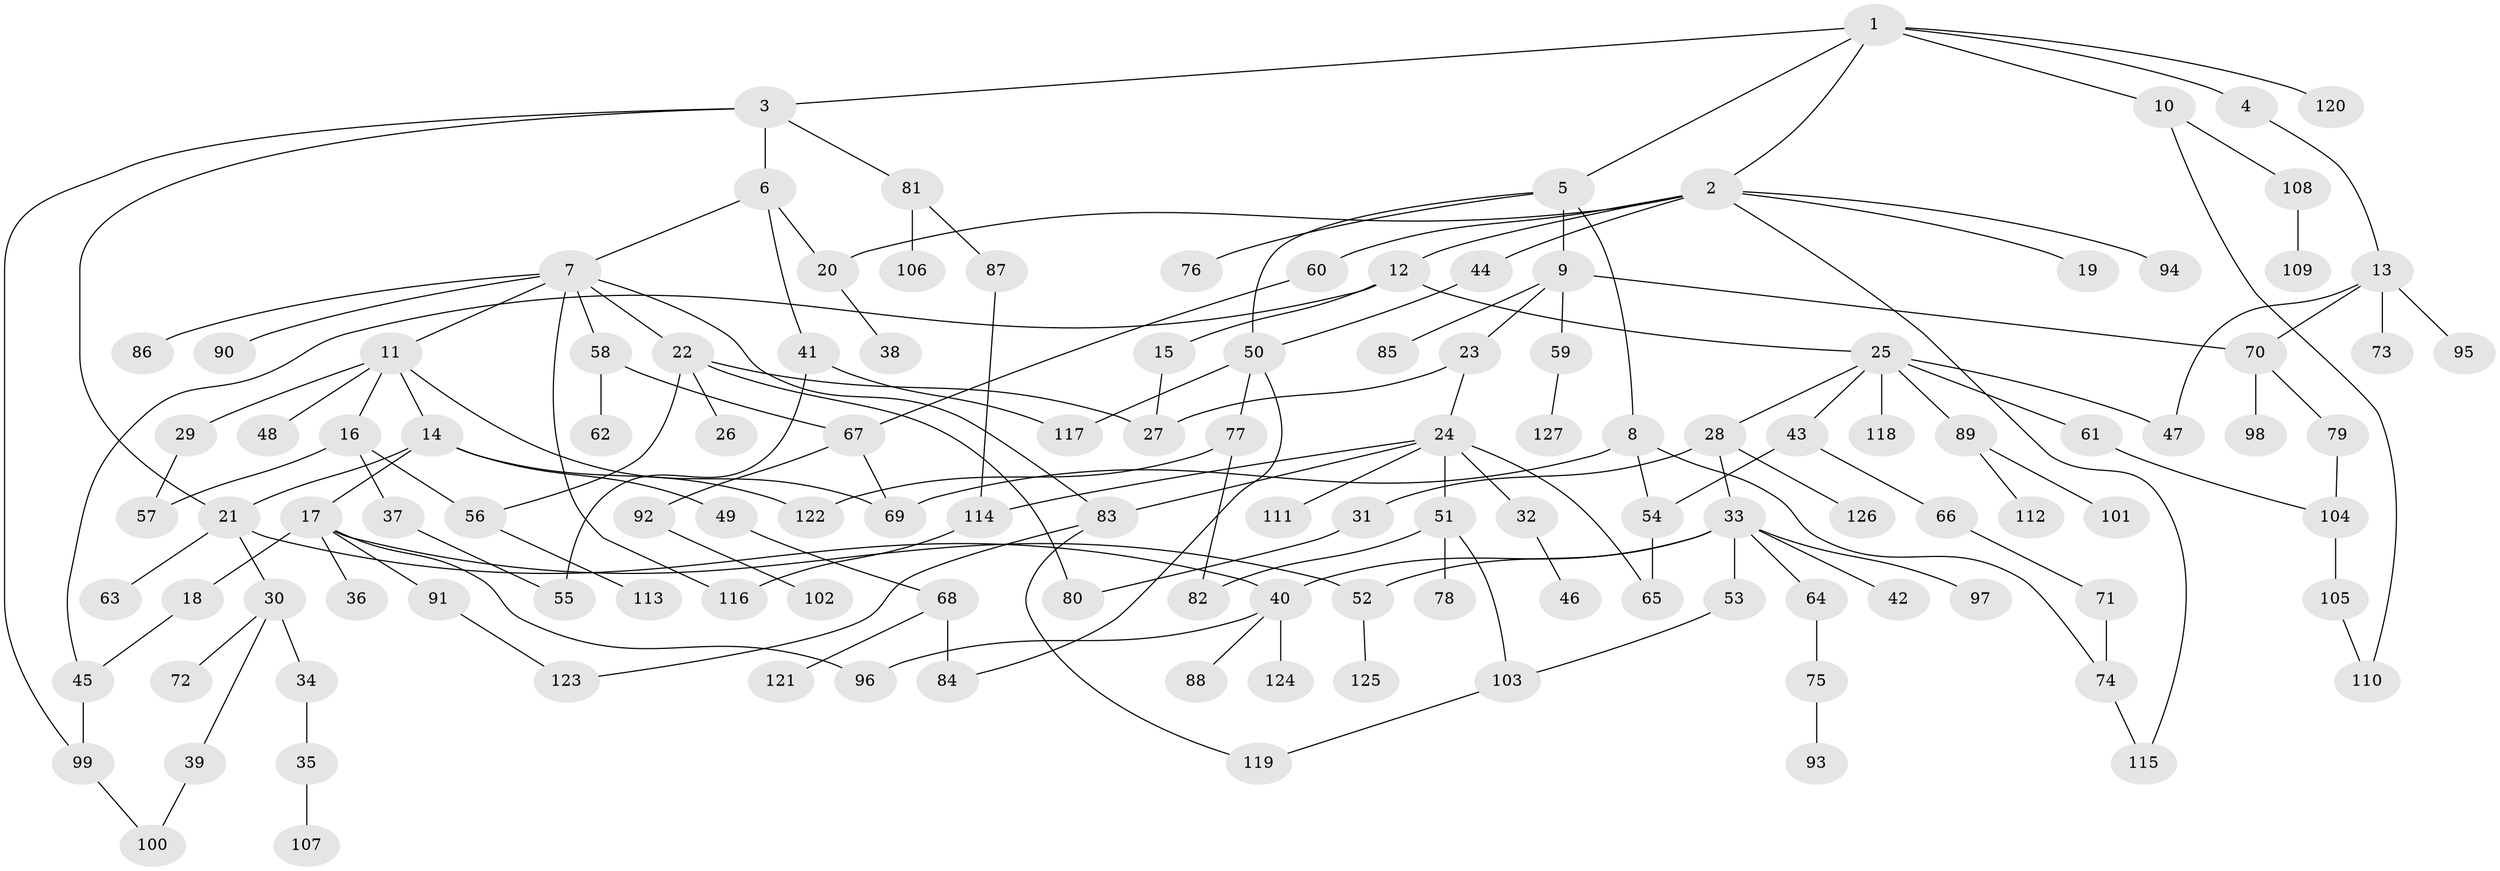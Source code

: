 // coarse degree distribution, {6: 0.022727272727272728, 8: 0.022727272727272728, 5: 0.11363636363636363, 2: 0.20454545454545456, 9: 0.022727272727272728, 3: 0.13636363636363635, 4: 0.06818181818181818, 7: 0.03409090909090909, 1: 0.375}
// Generated by graph-tools (version 1.1) at 2025/17/03/04/25 18:17:04]
// undirected, 127 vertices, 162 edges
graph export_dot {
graph [start="1"]
  node [color=gray90,style=filled];
  1;
  2;
  3;
  4;
  5;
  6;
  7;
  8;
  9;
  10;
  11;
  12;
  13;
  14;
  15;
  16;
  17;
  18;
  19;
  20;
  21;
  22;
  23;
  24;
  25;
  26;
  27;
  28;
  29;
  30;
  31;
  32;
  33;
  34;
  35;
  36;
  37;
  38;
  39;
  40;
  41;
  42;
  43;
  44;
  45;
  46;
  47;
  48;
  49;
  50;
  51;
  52;
  53;
  54;
  55;
  56;
  57;
  58;
  59;
  60;
  61;
  62;
  63;
  64;
  65;
  66;
  67;
  68;
  69;
  70;
  71;
  72;
  73;
  74;
  75;
  76;
  77;
  78;
  79;
  80;
  81;
  82;
  83;
  84;
  85;
  86;
  87;
  88;
  89;
  90;
  91;
  92;
  93;
  94;
  95;
  96;
  97;
  98;
  99;
  100;
  101;
  102;
  103;
  104;
  105;
  106;
  107;
  108;
  109;
  110;
  111;
  112;
  113;
  114;
  115;
  116;
  117;
  118;
  119;
  120;
  121;
  122;
  123;
  124;
  125;
  126;
  127;
  1 -- 2;
  1 -- 3;
  1 -- 4;
  1 -- 5;
  1 -- 10;
  1 -- 120;
  2 -- 12;
  2 -- 19;
  2 -- 44;
  2 -- 60;
  2 -- 94;
  2 -- 115;
  2 -- 20;
  3 -- 6;
  3 -- 81;
  3 -- 99;
  3 -- 21;
  4 -- 13;
  5 -- 8;
  5 -- 9;
  5 -- 76;
  5 -- 50;
  6 -- 7;
  6 -- 20;
  6 -- 41;
  7 -- 11;
  7 -- 22;
  7 -- 58;
  7 -- 86;
  7 -- 90;
  7 -- 116;
  7 -- 83;
  8 -- 54;
  8 -- 69;
  8 -- 74;
  9 -- 23;
  9 -- 59;
  9 -- 85;
  9 -- 70;
  10 -- 108;
  10 -- 110;
  11 -- 14;
  11 -- 16;
  11 -- 29;
  11 -- 48;
  11 -- 69;
  12 -- 15;
  12 -- 25;
  12 -- 45;
  13 -- 70;
  13 -- 73;
  13 -- 95;
  13 -- 47;
  14 -- 17;
  14 -- 21;
  14 -- 49;
  14 -- 122;
  15 -- 27;
  16 -- 37;
  16 -- 56;
  16 -- 57;
  17 -- 18;
  17 -- 36;
  17 -- 52;
  17 -- 91;
  17 -- 96;
  18 -- 45;
  20 -- 38;
  21 -- 30;
  21 -- 40;
  21 -- 63;
  22 -- 26;
  22 -- 80;
  22 -- 56;
  22 -- 27;
  23 -- 24;
  23 -- 27;
  24 -- 32;
  24 -- 51;
  24 -- 65;
  24 -- 83;
  24 -- 111;
  24 -- 114;
  25 -- 28;
  25 -- 43;
  25 -- 47;
  25 -- 61;
  25 -- 89;
  25 -- 118;
  28 -- 31;
  28 -- 33;
  28 -- 126;
  29 -- 57;
  30 -- 34;
  30 -- 39;
  30 -- 72;
  31 -- 80;
  32 -- 46;
  33 -- 42;
  33 -- 53;
  33 -- 64;
  33 -- 97;
  33 -- 52;
  33 -- 40;
  34 -- 35;
  35 -- 107;
  37 -- 55;
  39 -- 100;
  40 -- 88;
  40 -- 124;
  40 -- 96;
  41 -- 117;
  41 -- 55;
  43 -- 66;
  43 -- 54;
  44 -- 50;
  45 -- 99;
  49 -- 68;
  50 -- 77;
  50 -- 117;
  50 -- 84;
  51 -- 78;
  51 -- 82;
  51 -- 103;
  52 -- 125;
  53 -- 103;
  54 -- 65;
  56 -- 113;
  58 -- 62;
  58 -- 67;
  59 -- 127;
  60 -- 67;
  61 -- 104;
  64 -- 75;
  66 -- 71;
  67 -- 92;
  67 -- 69;
  68 -- 84;
  68 -- 121;
  70 -- 79;
  70 -- 98;
  71 -- 74;
  74 -- 115;
  75 -- 93;
  77 -- 122;
  77 -- 82;
  79 -- 104;
  81 -- 87;
  81 -- 106;
  83 -- 119;
  83 -- 123;
  87 -- 114;
  89 -- 101;
  89 -- 112;
  91 -- 123;
  92 -- 102;
  99 -- 100;
  103 -- 119;
  104 -- 105;
  105 -- 110;
  108 -- 109;
  114 -- 116;
}
